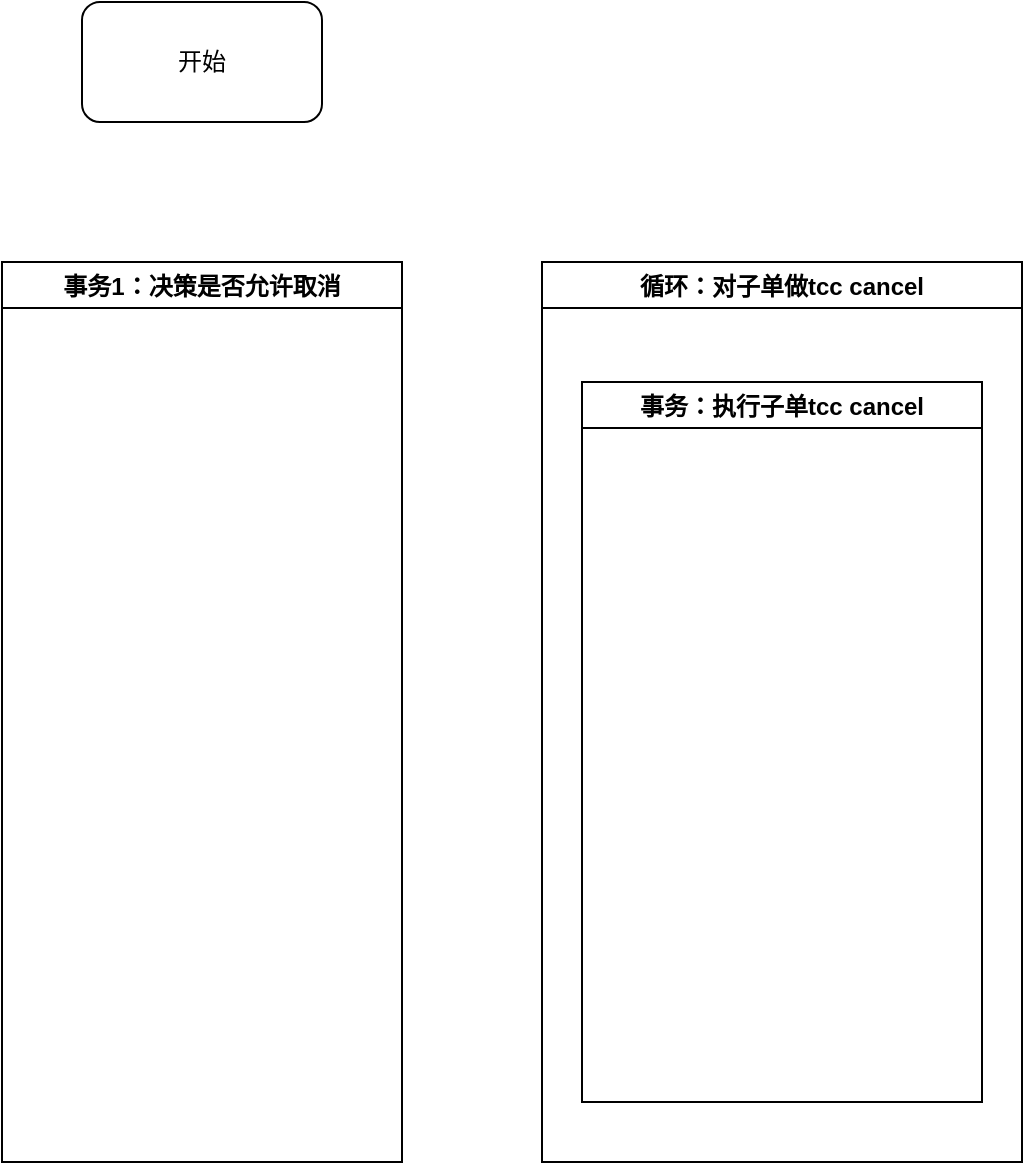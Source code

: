 <mxfile version="20.2.7" type="github">
  <diagram id="C5RBs43oDa-KdzZeNtuy" name="Page-1">
    <mxGraphModel dx="1298" dy="834" grid="1" gridSize="10" guides="1" tooltips="1" connect="1" arrows="1" fold="1" page="1" pageScale="1" pageWidth="827" pageHeight="1169" math="0" shadow="0">
      <root>
        <mxCell id="WIyWlLk6GJQsqaUBKTNV-0" />
        <mxCell id="WIyWlLk6GJQsqaUBKTNV-1" parent="WIyWlLk6GJQsqaUBKTNV-0" />
        <mxCell id="-QVXiJTxFLureI_cpFyi-0" value="开始" style="rounded=1;whiteSpace=wrap;html=1;" vertex="1" parent="WIyWlLk6GJQsqaUBKTNV-1">
          <mxGeometry x="150" y="120" width="120" height="60" as="geometry" />
        </mxCell>
        <mxCell id="-QVXiJTxFLureI_cpFyi-1" value="事务1：决策是否允许取消" style="swimlane;" vertex="1" parent="WIyWlLk6GJQsqaUBKTNV-1">
          <mxGeometry x="110" y="250" width="200" height="450" as="geometry" />
        </mxCell>
        <mxCell id="-QVXiJTxFLureI_cpFyi-2" value="循环：对子单做tcc cancel" style="swimlane;" vertex="1" parent="WIyWlLk6GJQsqaUBKTNV-1">
          <mxGeometry x="380" y="250" width="240" height="450" as="geometry" />
        </mxCell>
        <mxCell id="-QVXiJTxFLureI_cpFyi-3" value="事务：执行子单tcc cancel" style="swimlane;" vertex="1" parent="-QVXiJTxFLureI_cpFyi-2">
          <mxGeometry x="20" y="60" width="200" height="360" as="geometry" />
        </mxCell>
      </root>
    </mxGraphModel>
  </diagram>
</mxfile>
